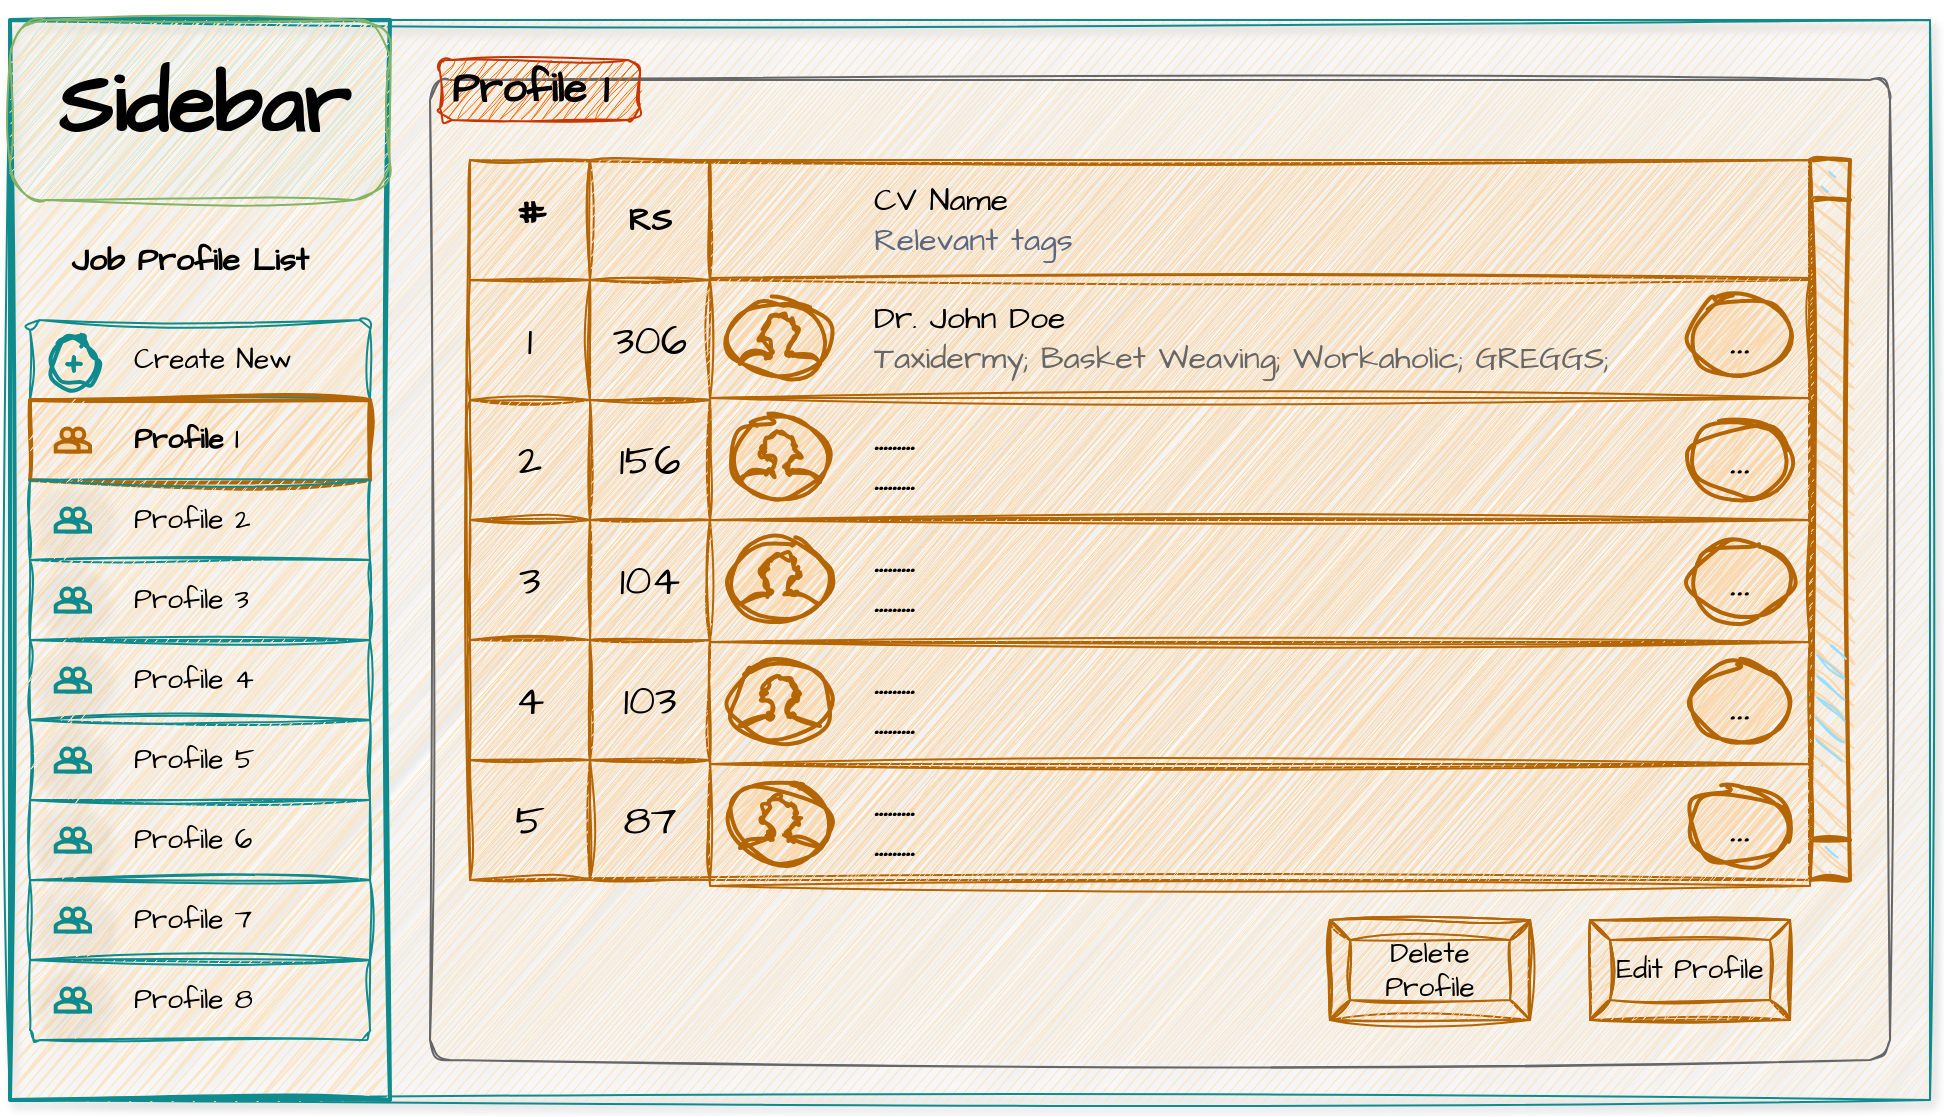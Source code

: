 <mxfile version="26.0.9">
  <diagram name="Page-1" id="YHBKYviWMnUJeCqdUI6N">
    <mxGraphModel dx="1207" dy="844" grid="1" gridSize="10" guides="1" tooltips="1" connect="1" arrows="1" fold="1" page="1" pageScale="1" pageWidth="1600" pageHeight="900" math="0" shadow="0" adaptiveColors="none">
      <root>
        <mxCell id="0" />
        <mxCell id="1" parent="0" />
        <mxCell id="6rUPO-moEBOhUERDmNMA-1" value="" style="rounded=0;whiteSpace=wrap;html=1;movable=0;resizable=0;rotatable=0;deletable=0;editable=0;locked=1;connectable=0;strokeWidth=1;perimeterSpacing=0;shadow=1;glass=0;fillColor=#FAE5C7;strokeColor=#0F8B8D;fontColor=#143642;fillStyle=auto;labelBackgroundColor=none;sketch=1;curveFitting=1;jiggle=2;" parent="1" vertex="1">
          <mxGeometry x="80" y="40" width="960" height="540" as="geometry" />
        </mxCell>
        <mxCell id="Kli5g-zVKuXx6SAsKVRO-47" value="" style="group;labelBackgroundColor=none;fontColor=#143642;sketch=1;curveFitting=1;jiggle=2;" parent="1" vertex="1" connectable="0">
          <mxGeometry x="80" y="40" width="250" height="540" as="geometry" />
        </mxCell>
        <mxCell id="Kli5g-zVKuXx6SAsKVRO-45" value="" style="rounded=0;whiteSpace=wrap;html=1;shadow=0;dashed=0;strokeColor=#0F8B8D;strokeWidth=2;align=center;verticalAlign=top;fontFamily=Helvetica;fontSize=12;fontColor=#143642;fillColor=#FAE5C7;labelBackgroundColor=none;sketch=1;curveFitting=1;jiggle=2;" parent="Kli5g-zVKuXx6SAsKVRO-47" vertex="1">
          <mxGeometry width="190" height="540" as="geometry" />
        </mxCell>
        <mxCell id="Kli5g-zVKuXx6SAsKVRO-46" value="&lt;h1&gt;&lt;font&gt;Sidebar&lt;/font&gt;&lt;/h1&gt;" style="rounded=1;whiteSpace=wrap;html=1;shadow=0;dashed=0;strokeColor=#82b366;strokeWidth=1;align=center;verticalAlign=middle;fontFamily=Architects Daughter;fontSize=21;fillColor=#d5e8d4;labelBackgroundColor=none;sketch=1;curveFitting=1;jiggle=2;hachureGap=4;spacingLeft=4;spacingTop=-2;spacing=2;arcSize=20;fontSource=https%3A%2F%2Ffonts.googleapis.com%2Fcss%3Ffamily%3DArchitects%2BDaughter;fontStyle=1;autosize=1;movable=0;resizable=0;rotatable=0;deletable=0;editable=0;locked=1;connectable=0;" parent="Kli5g-zVKuXx6SAsKVRO-47" vertex="1">
          <mxGeometry width="190" height="90" as="geometry" />
        </mxCell>
        <mxCell id="Kli5g-zVKuXx6SAsKVRO-9" value="" style="swimlane;fontStyle=0;childLayout=stackLayout;horizontal=1;startSize=0;horizontalStack=0;resizeParent=1;resizeParentMax=0;resizeLast=0;collapsible=0;marginBottom=0;whiteSpace=wrap;html=1;strokeColor=none;fillColor=none;shadow=0;dashed=0;strokeWidth=2;align=center;verticalAlign=top;fontFamily=Helvetica;fontSize=12;fontColor=#143642;labelBackgroundColor=none;sketch=1;curveFitting=1;jiggle=2;movable=1;resizable=1;rotatable=1;deletable=1;editable=1;locked=0;connectable=1;" parent="Kli5g-zVKuXx6SAsKVRO-47" vertex="1">
          <mxGeometry x="10" y="150" width="170" height="360" as="geometry" />
        </mxCell>
        <mxCell id="Kli5g-zVKuXx6SAsKVRO-10" value="Create New" style="text;strokeColor=#0F8B8D;fillColor=#FAE5C7;align=left;verticalAlign=middle;spacingLeft=50;spacingRight=10;overflow=hidden;points=[[0,0.5],[1,0.5]];portConstraint=eastwest;rotatable=0;whiteSpace=wrap;html=1;shape=mxgraph.bootstrap.topButton;rSize=5;fontColor=default;fontFamily=Architects Daughter;fontSize=14;labelBackgroundColor=none;sketch=1;curveFitting=1;jiggle=2;fontSource=https%3A%2F%2Ffonts.googleapis.com%2Fcss%3Ffamily%3DArchitects%2BDaughter;fontStyle=0;autosize=1;" parent="Kli5g-zVKuXx6SAsKVRO-9" vertex="1">
          <mxGeometry width="170" height="40" as="geometry" />
        </mxCell>
        <mxCell id="Kli5g-zVKuXx6SAsKVRO-14" value="Profile 1" style="text;strokeColor=#b46504;fillColor=#fad7ac;align=left;verticalAlign=middle;spacingLeft=50;spacingRight=10;overflow=hidden;points=[[0,0.5],[1,0.5]];portConstraint=eastwest;rotatable=0;whiteSpace=wrap;html=1;rSize=5;fontFamily=Architects Daughter;fontSize=14;labelBackgroundColor=none;sketch=1;curveFitting=1;jiggle=2;fontSource=https%3A%2F%2Ffonts.googleapis.com%2Fcss%3Ffamily%3DArchitects%2BDaughter;fontStyle=1;autosize=1;fontColor=default;strokeWidth=2;" parent="Kli5g-zVKuXx6SAsKVRO-9" vertex="1">
          <mxGeometry y="40" width="170" height="40" as="geometry" />
        </mxCell>
        <mxCell id="Kli5g-zVKuXx6SAsKVRO-11" value="Profile 2" style="text;strokeColor=#0F8B8D;fillColor=#FAE5C7;align=left;verticalAlign=middle;spacingLeft=50;spacingRight=10;overflow=hidden;points=[[0,0.5],[1,0.5]];portConstraint=eastwest;rotatable=0;whiteSpace=wrap;html=1;rSize=5;fontColor=default;fontFamily=Architects Daughter;fontSize=14;labelBackgroundColor=none;sketch=1;curveFitting=1;jiggle=2;fontSource=https%3A%2F%2Ffonts.googleapis.com%2Fcss%3Ffamily%3DArchitects%2BDaughter;fontStyle=0;autosize=1;" parent="Kli5g-zVKuXx6SAsKVRO-9" vertex="1">
          <mxGeometry y="80" width="170" height="40" as="geometry" />
        </mxCell>
        <mxCell id="Kli5g-zVKuXx6SAsKVRO-12" value="Profile 3" style="text;strokeColor=#0F8B8D;fillColor=#FAE5C7;align=left;verticalAlign=middle;spacingLeft=50;spacingRight=10;overflow=hidden;points=[[0,0.5],[1,0.5]];portConstraint=eastwest;rotatable=0;whiteSpace=wrap;html=1;rSize=5;fontColor=default;fontFamily=Architects Daughter;fontSize=14;labelBackgroundColor=none;sketch=1;curveFitting=1;jiggle=2;fontSource=https%3A%2F%2Ffonts.googleapis.com%2Fcss%3Ffamily%3DArchitects%2BDaughter;fontStyle=0;autosize=1;" parent="Kli5g-zVKuXx6SAsKVRO-9" vertex="1">
          <mxGeometry y="120" width="170" height="40" as="geometry" />
        </mxCell>
        <mxCell id="Kli5g-zVKuXx6SAsKVRO-16" value="Profile 4" style="text;strokeColor=#0F8B8D;fillColor=#FAE5C7;align=left;verticalAlign=middle;spacingLeft=50;spacingRight=10;overflow=hidden;points=[[0,0.5],[1,0.5]];portConstraint=eastwest;rotatable=0;whiteSpace=wrap;html=1;rSize=5;fontColor=default;fontFamily=Architects Daughter;fontSize=14;labelBackgroundColor=none;sketch=1;curveFitting=1;jiggle=2;fontSource=https%3A%2F%2Ffonts.googleapis.com%2Fcss%3Ffamily%3DArchitects%2BDaughter;fontStyle=0;autosize=1;" parent="Kli5g-zVKuXx6SAsKVRO-9" vertex="1">
          <mxGeometry y="160" width="170" height="40" as="geometry" />
        </mxCell>
        <mxCell id="Kli5g-zVKuXx6SAsKVRO-17" value="Profile 5" style="text;strokeColor=#0F8B8D;fillColor=#FAE5C7;align=left;verticalAlign=middle;spacingLeft=50;spacingRight=10;overflow=hidden;points=[[0,0.5],[1,0.5]];portConstraint=eastwest;rotatable=0;whiteSpace=wrap;html=1;rSize=5;fontColor=default;fontFamily=Architects Daughter;fontSize=14;labelBackgroundColor=none;sketch=1;curveFitting=1;jiggle=2;fontSource=https%3A%2F%2Ffonts.googleapis.com%2Fcss%3Ffamily%3DArchitects%2BDaughter;fontStyle=0;autosize=1;" parent="Kli5g-zVKuXx6SAsKVRO-9" vertex="1">
          <mxGeometry y="200" width="170" height="40" as="geometry" />
        </mxCell>
        <mxCell id="Kli5g-zVKuXx6SAsKVRO-18" value="Profile 6" style="text;strokeColor=#0F8B8D;fillColor=#FAE5C7;align=left;verticalAlign=middle;spacingLeft=50;spacingRight=10;overflow=hidden;points=[[0,0.5],[1,0.5]];portConstraint=eastwest;rotatable=0;whiteSpace=wrap;html=1;rSize=5;fontColor=default;fontFamily=Architects Daughter;fontSize=14;labelBackgroundColor=none;sketch=1;curveFitting=1;jiggle=2;fontSource=https%3A%2F%2Ffonts.googleapis.com%2Fcss%3Ffamily%3DArchitects%2BDaughter;fontStyle=0;autosize=1;" parent="Kli5g-zVKuXx6SAsKVRO-9" vertex="1">
          <mxGeometry y="240" width="170" height="40" as="geometry" />
        </mxCell>
        <mxCell id="Kli5g-zVKuXx6SAsKVRO-15" value="Profile 7" style="text;strokeColor=#0F8B8D;fillColor=#FAE5C7;align=left;verticalAlign=middle;spacingLeft=50;spacingRight=10;overflow=hidden;points=[[0,0.5],[1,0.5]];portConstraint=eastwest;rotatable=0;whiteSpace=wrap;html=1;rSize=5;fontColor=default;fontFamily=Architects Daughter;fontSize=14;labelBackgroundColor=none;sketch=1;curveFitting=1;jiggle=2;fontSource=https%3A%2F%2Ffonts.googleapis.com%2Fcss%3Ffamily%3DArchitects%2BDaughter;fontStyle=0;autosize=1;" parent="Kli5g-zVKuXx6SAsKVRO-9" vertex="1">
          <mxGeometry y="280" width="170" height="40" as="geometry" />
        </mxCell>
        <mxCell id="Kli5g-zVKuXx6SAsKVRO-13" value="Profile 8" style="text;strokeColor=#0F8B8D;fillColor=#FAE5C7;align=left;verticalAlign=middle;spacingLeft=50;spacingRight=10;overflow=hidden;points=[[0,0.5],[1,0.5]];portConstraint=eastwest;rotatable=0;whiteSpace=wrap;html=1;shape=mxgraph.bootstrap.bottomButton;rSize=5;fontColor=default;fontFamily=Architects Daughter;fontSize=14;labelBackgroundColor=none;sketch=1;curveFitting=1;jiggle=2;fontSource=https%3A%2F%2Ffonts.googleapis.com%2Fcss%3Ffamily%3DArchitects%2BDaughter;fontStyle=0;autosize=1;" parent="Kli5g-zVKuXx6SAsKVRO-9" vertex="1">
          <mxGeometry y="320" width="170" height="40" as="geometry" />
        </mxCell>
        <mxCell id="Kli5g-zVKuXx6SAsKVRO-76" value="" style="shape=ellipse;dashed=0;strokeColor=none;shadow=0;fontSize=13;align=center;verticalAlign=top;labelPosition=center;verticalLabelPosition=bottom;html=1;aspect=fixed;sketch=1;hachureGap=4;jiggle=2;curveFitting=1;fontFamily=Architects Daughter;fontSource=https%3A%2F%2Ffonts.googleapis.com%2Fcss%3Ffamily%3DArchitects%2BDaughter;labelBackgroundColor=none;fillColor=#FAE5C7;fontColor=#143642;fillStyle=hachure;" parent="Kli5g-zVKuXx6SAsKVRO-47" vertex="1">
          <mxGeometry x="10" y="190" width="40" height="40" as="geometry" />
        </mxCell>
        <mxCell id="Kli5g-zVKuXx6SAsKVRO-77" value="" style="dashed=0;html=1;shape=mxgraph.gmdl.users;strokeColor=#b46504;fillColor=#fad7ac;strokeWidth=2;shadow=0;sketch=0;html=1;labelPosition=center;verticalLabelPosition=bottom;align=center;verticalAlign=top;hachureGap=4;jiggle=2;curveFitting=1;fontFamily=Architects Daughter;fontSource=https%3A%2F%2Ffonts.googleapis.com%2Fcss%3Ffamily%3DArchitects%2BDaughter;labelBackgroundColor=none;" parent="Kli5g-zVKuXx6SAsKVRO-76" vertex="1">
          <mxGeometry x="12.857" y="14.286" width="17.143" height="11.429" as="geometry" />
        </mxCell>
        <mxCell id="Kli5g-zVKuXx6SAsKVRO-80" value="" style="shape=ellipse;dashed=0;strokeColor=none;shadow=1;fontSize=13;align=center;verticalAlign=top;labelPosition=center;verticalLabelPosition=bottom;html=1;aspect=fixed;sketch=1;hachureGap=4;jiggle=2;curveFitting=1;fontFamily=Architects Daughter;fontSource=https%3A%2F%2Ffonts.googleapis.com%2Fcss%3Ffamily%3DArchitects%2BDaughter;labelBackgroundColor=none;fillColor=#FAE5C7;fontColor=#143642;" parent="Kli5g-zVKuXx6SAsKVRO-47" vertex="1">
          <mxGeometry x="10" y="230" width="40" height="40" as="geometry" />
        </mxCell>
        <mxCell id="Kli5g-zVKuXx6SAsKVRO-81" value="" style="dashed=0;html=1;shape=mxgraph.gmdl.users;strokeColor=#0F8B8D;fillColor=#FAE5C7;strokeWidth=2;shadow=0;sketch=0;html=1;labelPosition=center;verticalLabelPosition=bottom;align=center;verticalAlign=top;hachureGap=4;jiggle=2;curveFitting=1;fontFamily=Architects Daughter;fontSource=https%3A%2F%2Ffonts.googleapis.com%2Fcss%3Ffamily%3DArchitects%2BDaughter;labelBackgroundColor=none;fontColor=#143642;" parent="Kli5g-zVKuXx6SAsKVRO-80" vertex="1">
          <mxGeometry x="12.857" y="14.286" width="17.143" height="11.429" as="geometry" />
        </mxCell>
        <mxCell id="Kli5g-zVKuXx6SAsKVRO-82" value="" style="shape=ellipse;dashed=0;strokeColor=none;shadow=1;fontSize=13;align=center;verticalAlign=top;labelPosition=center;verticalLabelPosition=bottom;html=1;aspect=fixed;sketch=1;hachureGap=4;jiggle=2;curveFitting=1;fontFamily=Architects Daughter;fontSource=https%3A%2F%2Ffonts.googleapis.com%2Fcss%3Ffamily%3DArchitects%2BDaughter;labelBackgroundColor=none;fillColor=#FAE5C7;fontColor=#143642;" parent="Kli5g-zVKuXx6SAsKVRO-47" vertex="1">
          <mxGeometry x="10" y="270" width="40" height="40" as="geometry" />
        </mxCell>
        <mxCell id="Kli5g-zVKuXx6SAsKVRO-83" value="" style="dashed=0;html=1;shape=mxgraph.gmdl.users;strokeColor=#0F8B8D;fillColor=#FAE5C7;strokeWidth=2;shadow=0;sketch=0;html=1;labelPosition=center;verticalLabelPosition=bottom;align=center;verticalAlign=top;hachureGap=4;jiggle=2;curveFitting=1;fontFamily=Architects Daughter;fontSource=https%3A%2F%2Ffonts.googleapis.com%2Fcss%3Ffamily%3DArchitects%2BDaughter;labelBackgroundColor=none;fontColor=#143642;" parent="Kli5g-zVKuXx6SAsKVRO-82" vertex="1">
          <mxGeometry x="12.857" y="14.286" width="17.143" height="11.429" as="geometry" />
        </mxCell>
        <mxCell id="Kli5g-zVKuXx6SAsKVRO-84" value="" style="shape=ellipse;dashed=0;strokeColor=none;shadow=1;fontSize=13;align=center;verticalAlign=top;labelPosition=center;verticalLabelPosition=bottom;html=1;aspect=fixed;sketch=1;hachureGap=4;jiggle=2;curveFitting=1;fontFamily=Architects Daughter;fontSource=https%3A%2F%2Ffonts.googleapis.com%2Fcss%3Ffamily%3DArchitects%2BDaughter;labelBackgroundColor=none;fillColor=#FAE5C7;fontColor=#143642;" parent="Kli5g-zVKuXx6SAsKVRO-47" vertex="1">
          <mxGeometry x="10" y="310" width="40" height="40" as="geometry" />
        </mxCell>
        <mxCell id="Kli5g-zVKuXx6SAsKVRO-85" value="" style="dashed=0;html=1;shape=mxgraph.gmdl.users;strokeColor=#0F8B8D;fillColor=#FAE5C7;strokeWidth=2;shadow=0;sketch=0;html=1;labelPosition=center;verticalLabelPosition=bottom;align=center;verticalAlign=top;hachureGap=4;jiggle=2;curveFitting=1;fontFamily=Architects Daughter;fontSource=https%3A%2F%2Ffonts.googleapis.com%2Fcss%3Ffamily%3DArchitects%2BDaughter;labelBackgroundColor=none;fontColor=#143642;" parent="Kli5g-zVKuXx6SAsKVRO-84" vertex="1">
          <mxGeometry x="12.857" y="14.286" width="17.143" height="11.429" as="geometry" />
        </mxCell>
        <mxCell id="Kli5g-zVKuXx6SAsKVRO-86" value="" style="shape=ellipse;dashed=0;strokeColor=none;shadow=1;fontSize=13;align=center;verticalAlign=top;labelPosition=center;verticalLabelPosition=bottom;html=1;aspect=fixed;sketch=1;hachureGap=4;jiggle=2;curveFitting=1;fontFamily=Architects Daughter;fontSource=https%3A%2F%2Ffonts.googleapis.com%2Fcss%3Ffamily%3DArchitects%2BDaughter;labelBackgroundColor=none;fillColor=#FAE5C7;fontColor=#143642;" parent="Kli5g-zVKuXx6SAsKVRO-47" vertex="1">
          <mxGeometry x="10" y="350" width="40" height="40" as="geometry" />
        </mxCell>
        <mxCell id="Kli5g-zVKuXx6SAsKVRO-87" value="" style="dashed=0;html=1;shape=mxgraph.gmdl.users;strokeColor=#0F8B8D;fillColor=#FAE5C7;strokeWidth=2;shadow=0;sketch=0;html=1;labelPosition=center;verticalLabelPosition=bottom;align=center;verticalAlign=top;hachureGap=4;jiggle=2;curveFitting=1;fontFamily=Architects Daughter;fontSource=https%3A%2F%2Ffonts.googleapis.com%2Fcss%3Ffamily%3DArchitects%2BDaughter;labelBackgroundColor=none;fontColor=#143642;" parent="Kli5g-zVKuXx6SAsKVRO-86" vertex="1">
          <mxGeometry x="12.857" y="14.286" width="17.143" height="11.429" as="geometry" />
        </mxCell>
        <mxCell id="Kli5g-zVKuXx6SAsKVRO-88" value="" style="shape=ellipse;dashed=0;strokeColor=none;shadow=1;fontSize=13;align=center;verticalAlign=top;labelPosition=center;verticalLabelPosition=bottom;html=1;aspect=fixed;sketch=1;hachureGap=4;jiggle=2;curveFitting=1;fontFamily=Architects Daughter;fontSource=https%3A%2F%2Ffonts.googleapis.com%2Fcss%3Ffamily%3DArchitects%2BDaughter;labelBackgroundColor=none;fillColor=#FAE5C7;fontColor=#143642;" parent="Kli5g-zVKuXx6SAsKVRO-47" vertex="1">
          <mxGeometry x="10" y="390" width="40" height="40" as="geometry" />
        </mxCell>
        <mxCell id="Kli5g-zVKuXx6SAsKVRO-89" value="" style="dashed=0;html=1;shape=mxgraph.gmdl.users;strokeColor=#0F8B8D;fillColor=#FAE5C7;strokeWidth=2;shadow=0;sketch=0;html=1;labelPosition=center;verticalLabelPosition=bottom;align=center;verticalAlign=top;hachureGap=4;jiggle=2;curveFitting=1;fontFamily=Architects Daughter;fontSource=https%3A%2F%2Ffonts.googleapis.com%2Fcss%3Ffamily%3DArchitects%2BDaughter;labelBackgroundColor=none;fontColor=#143642;" parent="Kli5g-zVKuXx6SAsKVRO-88" vertex="1">
          <mxGeometry x="12.857" y="14.286" width="17.143" height="11.429" as="geometry" />
        </mxCell>
        <mxCell id="Kli5g-zVKuXx6SAsKVRO-90" value="" style="shape=ellipse;dashed=0;strokeColor=none;shadow=1;fontSize=13;align=center;verticalAlign=top;labelPosition=center;verticalLabelPosition=bottom;html=1;aspect=fixed;sketch=1;hachureGap=4;jiggle=2;curveFitting=1;fontFamily=Architects Daughter;fontSource=https%3A%2F%2Ffonts.googleapis.com%2Fcss%3Ffamily%3DArchitects%2BDaughter;labelBackgroundColor=none;fillColor=#FAE5C7;fontColor=#143642;" parent="Kli5g-zVKuXx6SAsKVRO-47" vertex="1">
          <mxGeometry x="10" y="430" width="40" height="40" as="geometry" />
        </mxCell>
        <mxCell id="Kli5g-zVKuXx6SAsKVRO-91" value="" style="dashed=0;html=1;shape=mxgraph.gmdl.users;strokeColor=#0F8B8D;fillColor=#FAE5C7;strokeWidth=2;shadow=0;sketch=0;html=1;labelPosition=center;verticalLabelPosition=bottom;align=center;verticalAlign=top;hachureGap=4;jiggle=2;curveFitting=1;fontFamily=Architects Daughter;fontSource=https%3A%2F%2Ffonts.googleapis.com%2Fcss%3Ffamily%3DArchitects%2BDaughter;labelBackgroundColor=none;fontColor=#143642;" parent="Kli5g-zVKuXx6SAsKVRO-90" vertex="1">
          <mxGeometry x="12.857" y="14.286" width="17.143" height="11.429" as="geometry" />
        </mxCell>
        <mxCell id="Kli5g-zVKuXx6SAsKVRO-92" value="" style="shape=ellipse;dashed=0;strokeColor=none;shadow=1;fontSize=13;align=center;verticalAlign=top;labelPosition=center;verticalLabelPosition=bottom;html=1;aspect=fixed;sketch=1;hachureGap=4;jiggle=2;curveFitting=1;fontFamily=Architects Daughter;fontSource=https%3A%2F%2Ffonts.googleapis.com%2Fcss%3Ffamily%3DArchitects%2BDaughter;labelBackgroundColor=none;fillColor=#FAE5C7;fontColor=#143642;" parent="Kli5g-zVKuXx6SAsKVRO-47" vertex="1">
          <mxGeometry x="10" y="470" width="40" height="40" as="geometry" />
        </mxCell>
        <mxCell id="Kli5g-zVKuXx6SAsKVRO-93" value="" style="dashed=0;html=1;shape=mxgraph.gmdl.users;strokeColor=#0F8B8D;fillColor=#FAE5C7;strokeWidth=2;shadow=0;sketch=0;html=1;labelPosition=center;verticalLabelPosition=bottom;align=center;verticalAlign=top;hachureGap=4;jiggle=2;curveFitting=1;fontFamily=Architects Daughter;fontSource=https%3A%2F%2Ffonts.googleapis.com%2Fcss%3Ffamily%3DArchitects%2BDaughter;labelBackgroundColor=none;fontColor=#143642;" parent="Kli5g-zVKuXx6SAsKVRO-92" vertex="1">
          <mxGeometry x="12.857" y="14.286" width="17.143" height="11.429" as="geometry" />
        </mxCell>
        <mxCell id="Kli5g-zVKuXx6SAsKVRO-97" value="Job Profile List" style="html=1;shadow=0;dashed=0;shape=mxgraph.bootstrap.rrect;rSize=5;strokeColor=none;strokeWidth=1;fillColor=#F8F9FA;fontColor=#000000;whiteSpace=wrap;align=center;verticalAlign=middle;spacingLeft=0;fontStyle=1;fontSize=16;spacing=5;sketch=1;jiggle=2;curveFitting=1;spacingRight=10;fontFamily=Architects Daughter;fontSource=https%3A%2F%2Ffonts.googleapis.com%2Fcss%3Ffamily%3DArchitects%2BDaughter;labelBackgroundColor=none;autosize=1;movable=0;resizable=0;rotatable=0;deletable=0;editable=0;locked=1;connectable=0;" parent="Kli5g-zVKuXx6SAsKVRO-47" vertex="1">
          <mxGeometry x="20" y="100" width="150" height="40" as="geometry" />
        </mxCell>
        <mxCell id="Kli5g-zVKuXx6SAsKVRO-53" value="" style="shape=ellipse;shadow=0;aspect=fixed;html=1;labelPosition=center;verticalLabelPosition=bottom;align=left;verticalAlign=middle;dashed=0;strokeWidth=2;fontFamily=Architects Daughter;fontSize=14;fontStyle=0;fillColor=#FAE5C7;fillStyle=auto;labelBackgroundColor=none;strokeColor=#0F8B8D;sketch=1;curveFitting=1;jiggle=2;fontColor=default;resizable=1;spacingLeft=50;spacingRight=10;fontSource=https%3A%2F%2Ffonts.googleapis.com%2Fcss%3Ffamily%3DArchitects%2BDaughter;autosize=1;gradientColor=none;" parent="1" vertex="1">
          <mxGeometry x="100" y="200" width="24" height="24" as="geometry" />
        </mxCell>
        <mxCell id="Kli5g-zVKuXx6SAsKVRO-54" value="" style="dashed=0;html=1;shape=mxgraph.gmdl.plus;strokeColor=#0F8B8D;strokeWidth=2;shadow=0;align=left;verticalAlign=middle;fontFamily=Architects Daughter;fontSize=14;fontStyle=0;fillColor=#FAE5C7;labelBackgroundColor=none;sketch=1;curveFitting=1;jiggle=2;fontColor=default;resizable=1;spacingLeft=50;spacingRight=10;fontSource=https%3A%2F%2Ffonts.googleapis.com%2Fcss%3Ffamily%3DArchitects%2BDaughter;autosize=1;gradientColor=none;" parent="Kli5g-zVKuXx6SAsKVRO-53" vertex="1">
          <mxGeometry x="8.571" y="8.571" width="6.857" height="6.857" as="geometry" />
        </mxCell>
        <mxCell id="Kli5g-zVKuXx6SAsKVRO-95" value="" style="shape=mxgraph.mockup.containers.marginRect;rectMarginTop=10;strokeColor=#666666;strokeWidth=1;dashed=0;rounded=1;arcSize=5;recursiveResize=0;html=1;whiteSpace=wrap;sketch=1;hachureGap=4;jiggle=2;curveFitting=1;fontFamily=Architects Daughter;fontSource=https%3A%2F%2Ffonts.googleapis.com%2Fcss%3Ffamily%3DArchitects%2BDaughter;fontColor=#143642;fillColor=#FAE5C7;align=left;movable=1;resizable=1;rotatable=1;deletable=1;editable=1;locked=0;connectable=1;" parent="1" vertex="1">
          <mxGeometry x="290" y="60" width="730" height="500" as="geometry" />
        </mxCell>
        <mxCell id="Kli5g-zVKuXx6SAsKVRO-96" value="Profile 1" style="shape=rect;strokeWidth=1;dashed=0;rounded=1;arcSize=20;fontSize=21;spacing=2;spacingTop=-2;align=left;autosize=1;spacingLeft=4;resizeWidth=0;resizeHeight=0;perimeter=none;html=1;whiteSpace=wrap;sketch=1;hachureGap=4;jiggle=2;curveFitting=1;fontFamily=Architects Daughter;fontSource=https%3A%2F%2Ffonts.googleapis.com%2Fcss%3Ffamily%3DArchitects%2BDaughter;fillColor=#fa6800;fontColor=#000000;strokeColor=#C73500;fontStyle=1;" parent="Kli5g-zVKuXx6SAsKVRO-95" vertex="1">
          <mxGeometry x="5" width="100" height="30" as="geometry" />
        </mxCell>
        <mxCell id="Kli5g-zVKuXx6SAsKVRO-137" value="&lt;font style=&quot;font-size: 14px;&quot;&gt;Edit Profile&lt;/font&gt;" style="labelPosition=center;verticalLabelPosition=middle;align=center;html=1;shape=mxgraph.basic.button;dx=10;whiteSpace=wrap;sketch=1;jiggle=2;curveFitting=1;strokeColor=#b46504;verticalAlign=middle;spacingLeft=10;spacingRight=10;fontFamily=Architects Daughter;fontSource=https%3A%2F%2Ffonts.googleapis.com%2Fcss%3Ffamily%3DArchitects%2BDaughter;fontSize=11;fontColor=default;fontStyle=0;labelBackgroundColor=none;autosize=1;fillColor=#fad7ac;gradientColor=none;movable=0;resizable=0;rotatable=0;deletable=0;editable=0;locked=1;connectable=0;" parent="Kli5g-zVKuXx6SAsKVRO-95" vertex="1">
          <mxGeometry x="580" y="430" width="100" height="50" as="geometry" />
        </mxCell>
        <mxCell id="3OpvZVdcIAY79V-IfnOn-1" value="&lt;font style=&quot;font-size: 14px;&quot;&gt;Delete Profile&lt;/font&gt;" style="labelPosition=center;verticalLabelPosition=middle;align=center;html=1;shape=mxgraph.basic.button;dx=10;whiteSpace=wrap;sketch=1;jiggle=2;curveFitting=1;strokeColor=#b46504;verticalAlign=middle;spacingLeft=10;spacingRight=10;fontFamily=Architects Daughter;fontSource=https%3A%2F%2Ffonts.googleapis.com%2Fcss%3Ffamily%3DArchitects%2BDaughter;fontSize=11;fontColor=default;fontStyle=0;labelBackgroundColor=none;autosize=1;fillColor=#fad7ac;gradientColor=none;hachureGap=4;" vertex="1" parent="Kli5g-zVKuXx6SAsKVRO-95">
          <mxGeometry x="450" y="430" width="100" height="50" as="geometry" />
        </mxCell>
        <mxCell id="d5cgYtf_v9CHug801hoq-138" value="" style="verticalLabelPosition=bottom;shadow=0;dashed=0;align=center;html=1;verticalAlign=top;strokeWidth=2;shape=mxgraph.mockup.navigation.scrollBar;barPos=14.306;fillColor2=#99ddff;strokeColor2=none;direction=north;sketch=1;jiggle=2;curveFitting=1;spacingLeft=10;spacingRight=10;fontFamily=Architects Daughter;fontSource=https%3A%2F%2Ffonts.googleapis.com%2Fcss%3Ffamily%3DArchitects%2BDaughter;fontSize=11;fontStyle=0;labelBackgroundColor=none;autosize=1;fillColor=#fad7ac;strokeColor=#b46504;" parent="1" vertex="1">
          <mxGeometry x="980" y="110" width="50" height="360" as="geometry" />
        </mxCell>
        <mxCell id="d5cgYtf_v9CHug801hoq-149" value="" style="rounded=0;whiteSpace=wrap;html=1;sketch=1;jiggle=2;curveFitting=1;strokeColor=#b46504;align=center;verticalAlign=middle;spacingLeft=10;spacingRight=10;fontFamily=Architects Daughter;fontSource=https%3A%2F%2Ffonts.googleapis.com%2Fcss%3Ffamily%3DArchitects%2BDaughter;fontSize=11;fontColor=default;fontStyle=0;labelBackgroundColor=none;autosize=1;fillColor=#fad7ac;gradientColor=none;movable=1;resizable=1;rotatable=1;deletable=1;editable=1;locked=0;connectable=1;" parent="1" vertex="1">
          <mxGeometry x="310" y="110" width="670" height="360" as="geometry" />
        </mxCell>
        <mxCell id="d5cgYtf_v9CHug801hoq-179" value="&lt;font style=&quot;font-size: 22px;&quot;&gt;&lt;b style=&quot;&quot;&gt;#&lt;/b&gt;&lt;/font&gt;" style="html=1;fillColor=#fad7ac;strokeColor=#b46504;fontSize=11;align=center;fontColor=default;whiteSpace=wrap;sketch=1;hachureGap=4;pointerEvents=0;fontFamily=Architects Daughter;fontSource=https%3A%2F%2Ffonts.googleapis.com%2Fcss%3Ffamily%3DArchitects%2BDaughter;jiggle=2;curveFitting=1;verticalAlign=middle;spacingLeft=10;spacingRight=10;fontStyle=0;labelBackgroundColor=none;autosize=1;gradientColor=none;" parent="1" vertex="1">
          <mxGeometry x="310" y="110" width="60" height="60" as="geometry" />
        </mxCell>
        <mxCell id="d5cgYtf_v9CHug801hoq-180" value="&lt;b&gt;&lt;font style=&quot;font-size: 16px;&quot;&gt;RS&lt;/font&gt;&lt;/b&gt;" style="html=1;fillColor=#fad7ac;strokeColor=#b46504;fontSize=11;align=center;fontColor=default;whiteSpace=wrap;sketch=1;hachureGap=4;pointerEvents=0;fontFamily=Architects Daughter;fontSource=https%3A%2F%2Ffonts.googleapis.com%2Fcss%3Ffamily%3DArchitects%2BDaughter;jiggle=2;curveFitting=1;verticalAlign=middle;spacingLeft=10;spacingRight=10;fontStyle=0;labelBackgroundColor=none;autosize=1;gradientColor=none;" parent="1" vertex="1">
          <mxGeometry x="370" y="110" width="60" height="60" as="geometry" />
        </mxCell>
        <mxCell id="d5cgYtf_v9CHug801hoq-216" value="&lt;font style=&quot;font-size: 16px;&quot;&gt;CV Name&lt;br&gt;&lt;span style=&quot;font-weight: normal;&quot;&gt;&lt;font color=&quot;#596780&quot;&gt;Relevant tags&lt;/font&gt;&lt;/span&gt;&lt;/font&gt;" style="html=1;fillColor=#fad7ac;strokeColor=#b46504;fontSize=11;align=left;fontColor=default;whiteSpace=wrap;fontStyle=0;sketch=1;hachureGap=4;pointerEvents=0;fontFamily=Architects Daughter;fontSource=https%3A%2F%2Ffonts.googleapis.com%2Fcss%3Ffamily%3DArchitects%2BDaughter;jiggle=2;curveFitting=1;verticalAlign=middle;spacingLeft=80;spacingRight=10;labelBackgroundColor=none;autosize=1;gradientColor=none;strokeWidth=1;" parent="1" vertex="1">
          <mxGeometry x="430" y="110" width="550" height="60" as="geometry" />
        </mxCell>
        <mxCell id="d5cgYtf_v9CHug801hoq-222" value="" style="group" parent="1" vertex="1" connectable="0">
          <mxGeometry x="430" y="169" width="550" height="60" as="geometry" />
        </mxCell>
        <mxCell id="d5cgYtf_v9CHug801hoq-218" value="&lt;font style=&quot;font-size: 16px;&quot;&gt;Dr. John Doe&lt;/font&gt;&lt;div&gt;&lt;font style=&quot;font-size: 16px; color: rgb(102, 102, 102);&quot;&gt;Taxidermy; Basket Weaving; Workaholic; GREGGS;&lt;/font&gt;&lt;/div&gt;" style="html=1;fillColor=#fad7ac;strokeColor=#b46504;fontSize=11;align=left;fontColor=default;whiteSpace=wrap;fontStyle=0;sketch=1;hachureGap=4;pointerEvents=0;fontFamily=Architects Daughter;fontSource=https%3A%2F%2Ffonts.googleapis.com%2Fcss%3Ffamily%3DArchitects%2BDaughter;jiggle=2;curveFitting=1;verticalAlign=middle;spacingLeft=80;spacingRight=10;labelBackgroundColor=none;autosize=1;gradientColor=none;strokeWidth=1;" parent="d5cgYtf_v9CHug801hoq-222" vertex="1">
          <mxGeometry width="550" height="60" as="geometry" />
        </mxCell>
        <mxCell id="d5cgYtf_v9CHug801hoq-220" value="" style="shape=mxgraph.ios7.icons.user;fillColor=#fad7ac;strokeColor=#b46504;sketch=1;hachureGap=4;pointerEvents=0;fontFamily=Architects Daughter;fontSource=https%3A%2F%2Ffonts.googleapis.com%2Fcss%3Ffamily%3DArchitects%2BDaughter;fontSize=11;jiggle=2;curveFitting=1;align=center;verticalAlign=middle;spacingLeft=10;spacingRight=10;fontColor=default;fontStyle=0;labelBackgroundColor=none;autosize=1;gradientColor=none;strokeWidth=2;" parent="d5cgYtf_v9CHug801hoq-222" vertex="1">
          <mxGeometry x="10" y="11" width="50" height="40" as="geometry" />
        </mxCell>
        <mxCell id="d5cgYtf_v9CHug801hoq-251" value="&lt;font style=&quot;font-size: 25px;&quot;&gt;...&lt;/font&gt;" style="shape=ellipse;fillColor=#fad7ac;strokeColor=#b46504;fontColor=default;align=center;verticalAlign=middle;whiteSpace=wrap;fontSize=11;fontStyle=0;html=1;sketch=1;hachureGap=4;pointerEvents=0;fontFamily=Architects Daughter;fontSource=https%3A%2F%2Ffonts.googleapis.com%2Fcss%3Ffamily%3DArchitects%2BDaughter;jiggle=2;curveFitting=1;spacingLeft=10;spacingRight=10;labelBackgroundColor=none;autosize=1;gradientColor=none;strokeWidth=2;" parent="d5cgYtf_v9CHug801hoq-222" vertex="1">
          <mxGeometry x="490" y="10" width="50" height="40" as="geometry" />
        </mxCell>
        <mxCell id="d5cgYtf_v9CHug801hoq-223" value="" style="group" parent="1" vertex="1" connectable="0">
          <mxGeometry x="430" y="229" width="550" height="61" as="geometry" />
        </mxCell>
        <mxCell id="d5cgYtf_v9CHug801hoq-219" value="&lt;div&gt;&lt;font style=&quot;font-size: 16px;&quot;&gt;&lt;b&gt;.........&lt;/b&gt;&lt;/font&gt;&lt;/div&gt;&lt;div&gt;&lt;font style=&quot;font-size: 16px;&quot;&gt;&lt;b&gt;.........&lt;/b&gt;&lt;/font&gt;&lt;/div&gt;" style="html=1;fillColor=#fad7ac;strokeColor=#b46504;fontSize=11;align=left;fontColor=default;whiteSpace=wrap;fontStyle=0;sketch=1;hachureGap=4;pointerEvents=0;fontFamily=Architects Daughter;fontSource=https%3A%2F%2Ffonts.googleapis.com%2Fcss%3Ffamily%3DArchitects%2BDaughter;jiggle=2;curveFitting=1;verticalAlign=middle;spacingLeft=80;spacingRight=10;labelBackgroundColor=none;autosize=1;gradientColor=none;strokeWidth=1;" parent="d5cgYtf_v9CHug801hoq-223" vertex="1">
          <mxGeometry width="550" height="61" as="geometry" />
        </mxCell>
        <mxCell id="d5cgYtf_v9CHug801hoq-221" value="" style="shape=mxgraph.ios7.icons.user;fillColor=#fad7ac;strokeColor=#b46504;sketch=1;hachureGap=4;pointerEvents=0;fontFamily=Architects Daughter;fontSource=https%3A%2F%2Ffonts.googleapis.com%2Fcss%3Ffamily%3DArchitects%2BDaughter;fontSize=11;jiggle=2;curveFitting=1;align=center;verticalAlign=middle;spacingLeft=10;spacingRight=10;fontColor=default;fontStyle=0;labelBackgroundColor=none;autosize=1;gradientColor=none;strokeWidth=2;" parent="d5cgYtf_v9CHug801hoq-223" vertex="1">
          <mxGeometry x="10" y="10" width="50" height="40" as="geometry" />
        </mxCell>
        <mxCell id="d5cgYtf_v9CHug801hoq-254" value="&lt;font style=&quot;font-size: 25px;&quot;&gt;...&lt;/font&gt;" style="shape=ellipse;fillColor=#fad7ac;strokeColor=#b46504;fontColor=default;align=center;verticalAlign=middle;whiteSpace=wrap;fontSize=11;fontStyle=0;html=1;sketch=1;hachureGap=4;pointerEvents=0;fontFamily=Architects Daughter;fontSource=https%3A%2F%2Ffonts.googleapis.com%2Fcss%3Ffamily%3DArchitects%2BDaughter;jiggle=2;curveFitting=1;spacingLeft=10;spacingRight=10;labelBackgroundColor=none;autosize=1;gradientColor=none;strokeWidth=2;" parent="d5cgYtf_v9CHug801hoq-223" vertex="1">
          <mxGeometry x="490" y="10" width="50" height="40" as="geometry" />
        </mxCell>
        <mxCell id="d5cgYtf_v9CHug801hoq-224" value="" style="group" parent="1" vertex="1" connectable="0">
          <mxGeometry x="430" y="290" width="550" height="61" as="geometry" />
        </mxCell>
        <mxCell id="d5cgYtf_v9CHug801hoq-225" value="&lt;div&gt;&lt;font style=&quot;font-size: 16px;&quot;&gt;&lt;b&gt;.........&lt;/b&gt;&lt;/font&gt;&lt;/div&gt;&lt;div&gt;&lt;font style=&quot;font-size: 16px;&quot;&gt;&lt;b&gt;.........&lt;/b&gt;&lt;/font&gt;&lt;/div&gt;" style="html=1;fillColor=#fad7ac;strokeColor=#b46504;fontSize=11;align=left;fontColor=default;whiteSpace=wrap;fontStyle=0;sketch=1;hachureGap=4;pointerEvents=0;fontFamily=Architects Daughter;fontSource=https%3A%2F%2Ffonts.googleapis.com%2Fcss%3Ffamily%3DArchitects%2BDaughter;jiggle=2;curveFitting=1;verticalAlign=middle;spacingLeft=80;spacingRight=10;labelBackgroundColor=none;autosize=1;gradientColor=none;strokeWidth=1;" parent="d5cgYtf_v9CHug801hoq-224" vertex="1">
          <mxGeometry width="550" height="61" as="geometry" />
        </mxCell>
        <mxCell id="d5cgYtf_v9CHug801hoq-226" value="" style="shape=mxgraph.ios7.icons.user;fillColor=#fad7ac;strokeColor=#b46504;sketch=1;hachureGap=4;pointerEvents=0;fontFamily=Architects Daughter;fontSource=https%3A%2F%2Ffonts.googleapis.com%2Fcss%3Ffamily%3DArchitects%2BDaughter;fontSize=11;jiggle=2;curveFitting=1;align=center;verticalAlign=middle;spacingLeft=10;spacingRight=10;fontColor=default;fontStyle=0;labelBackgroundColor=none;autosize=1;gradientColor=none;strokeWidth=2;" parent="d5cgYtf_v9CHug801hoq-224" vertex="1">
          <mxGeometry x="10" y="10" width="50" height="40" as="geometry" />
        </mxCell>
        <mxCell id="d5cgYtf_v9CHug801hoq-255" value="&lt;font style=&quot;font-size: 25px;&quot;&gt;...&lt;/font&gt;" style="shape=ellipse;fillColor=#fad7ac;strokeColor=#b46504;fontColor=default;align=center;verticalAlign=middle;whiteSpace=wrap;fontSize=11;fontStyle=0;html=1;sketch=1;hachureGap=4;pointerEvents=0;fontFamily=Architects Daughter;fontSource=https%3A%2F%2Ffonts.googleapis.com%2Fcss%3Ffamily%3DArchitects%2BDaughter;jiggle=2;curveFitting=1;spacingLeft=10;spacingRight=10;labelBackgroundColor=none;autosize=1;gradientColor=none;strokeWidth=2;" parent="d5cgYtf_v9CHug801hoq-224" vertex="1">
          <mxGeometry x="490" y="10" width="50" height="40" as="geometry" />
        </mxCell>
        <mxCell id="d5cgYtf_v9CHug801hoq-227" value="" style="group" parent="1" vertex="1" connectable="0">
          <mxGeometry x="430" y="351" width="550" height="61" as="geometry" />
        </mxCell>
        <mxCell id="d5cgYtf_v9CHug801hoq-228" value="&lt;div&gt;&lt;font style=&quot;font-size: 16px;&quot;&gt;&lt;b&gt;.........&lt;/b&gt;&lt;/font&gt;&lt;/div&gt;&lt;div&gt;&lt;font style=&quot;font-size: 16px;&quot;&gt;&lt;b&gt;.........&lt;/b&gt;&lt;/font&gt;&lt;/div&gt;" style="html=1;fillColor=#fad7ac;strokeColor=#b46504;fontSize=11;align=left;fontColor=default;whiteSpace=wrap;fontStyle=0;sketch=1;hachureGap=4;pointerEvents=0;fontFamily=Architects Daughter;fontSource=https%3A%2F%2Ffonts.googleapis.com%2Fcss%3Ffamily%3DArchitects%2BDaughter;jiggle=2;curveFitting=1;verticalAlign=middle;spacingLeft=80;spacingRight=10;labelBackgroundColor=none;autosize=1;gradientColor=none;strokeWidth=1;" parent="d5cgYtf_v9CHug801hoq-227" vertex="1">
          <mxGeometry width="550" height="61" as="geometry" />
        </mxCell>
        <mxCell id="d5cgYtf_v9CHug801hoq-229" value="" style="shape=mxgraph.ios7.icons.user;fillColor=#fad7ac;strokeColor=#b46504;sketch=1;hachureGap=4;pointerEvents=0;fontFamily=Architects Daughter;fontSource=https%3A%2F%2Ffonts.googleapis.com%2Fcss%3Ffamily%3DArchitects%2BDaughter;fontSize=11;jiggle=2;curveFitting=1;align=center;verticalAlign=middle;spacingLeft=10;spacingRight=10;fontColor=default;fontStyle=0;labelBackgroundColor=none;autosize=1;gradientColor=none;strokeWidth=2;" parent="d5cgYtf_v9CHug801hoq-227" vertex="1">
          <mxGeometry x="10" y="10" width="50" height="40" as="geometry" />
        </mxCell>
        <mxCell id="d5cgYtf_v9CHug801hoq-256" value="&lt;font style=&quot;font-size: 25px;&quot;&gt;...&lt;/font&gt;" style="shape=ellipse;fillColor=#fad7ac;strokeColor=#b46504;fontColor=default;align=center;verticalAlign=middle;whiteSpace=wrap;fontSize=11;fontStyle=0;html=1;sketch=1;hachureGap=4;pointerEvents=0;fontFamily=Architects Daughter;fontSource=https%3A%2F%2Ffonts.googleapis.com%2Fcss%3Ffamily%3DArchitects%2BDaughter;jiggle=2;curveFitting=1;spacingLeft=10;spacingRight=10;labelBackgroundColor=none;autosize=1;gradientColor=none;strokeWidth=2;" parent="d5cgYtf_v9CHug801hoq-227" vertex="1">
          <mxGeometry x="490" y="10.5" width="50" height="40" as="geometry" />
        </mxCell>
        <mxCell id="d5cgYtf_v9CHug801hoq-230" value="&lt;font style=&quot;font-size: 21px;&quot;&gt;1&lt;/font&gt;" style="html=1;fillColor=#fad7ac;strokeColor=#b46504;fontSize=11;align=center;fontColor=default;whiteSpace=wrap;sketch=1;hachureGap=4;pointerEvents=0;fontFamily=Architects Daughter;fontSource=https%3A%2F%2Ffonts.googleapis.com%2Fcss%3Ffamily%3DArchitects%2BDaughter;jiggle=2;curveFitting=1;verticalAlign=middle;spacingLeft=10;spacingRight=10;fontStyle=0;labelBackgroundColor=none;autosize=1;gradientColor=none;" parent="1" vertex="1">
          <mxGeometry x="310" y="170" width="60" height="60" as="geometry" />
        </mxCell>
        <mxCell id="d5cgYtf_v9CHug801hoq-234" value="&lt;font style=&quot;font-size: 21px;&quot;&gt;306&lt;/font&gt;" style="html=1;fillColor=#fad7ac;strokeColor=#b46504;fontSize=11;align=center;fontColor=default;whiteSpace=wrap;sketch=1;hachureGap=4;pointerEvents=0;fontFamily=Architects Daughter;fontSource=https%3A%2F%2Ffonts.googleapis.com%2Fcss%3Ffamily%3DArchitects%2BDaughter;jiggle=2;curveFitting=1;verticalAlign=middle;spacingLeft=10;spacingRight=10;fontStyle=0;labelBackgroundColor=none;autosize=1;gradientColor=none;" parent="1" vertex="1">
          <mxGeometry x="370" y="170" width="60" height="60" as="geometry" />
        </mxCell>
        <mxCell id="d5cgYtf_v9CHug801hoq-235" value="&lt;font style=&quot;font-size: 21px;&quot;&gt;2&lt;/font&gt;" style="html=1;fillColor=#fad7ac;strokeColor=#b46504;fontSize=11;align=center;fontColor=default;whiteSpace=wrap;sketch=1;hachureGap=4;pointerEvents=0;fontFamily=Architects Daughter;fontSource=https%3A%2F%2Ffonts.googleapis.com%2Fcss%3Ffamily%3DArchitects%2BDaughter;jiggle=2;curveFitting=1;verticalAlign=middle;spacingLeft=10;spacingRight=10;fontStyle=0;labelBackgroundColor=none;autosize=1;gradientColor=none;" parent="1" vertex="1">
          <mxGeometry x="310" y="230" width="60" height="60" as="geometry" />
        </mxCell>
        <mxCell id="d5cgYtf_v9CHug801hoq-236" value="&lt;font style=&quot;font-size: 21px;&quot;&gt;156&lt;/font&gt;" style="html=1;fillColor=#fad7ac;strokeColor=#b46504;fontSize=11;align=center;fontColor=default;whiteSpace=wrap;sketch=1;hachureGap=4;pointerEvents=0;fontFamily=Architects Daughter;fontSource=https%3A%2F%2Ffonts.googleapis.com%2Fcss%3Ffamily%3DArchitects%2BDaughter;jiggle=2;curveFitting=1;verticalAlign=middle;spacingLeft=10;spacingRight=10;fontStyle=0;labelBackgroundColor=none;autosize=1;gradientColor=none;" parent="1" vertex="1">
          <mxGeometry x="370" y="230" width="60" height="60" as="geometry" />
        </mxCell>
        <mxCell id="d5cgYtf_v9CHug801hoq-237" value="&lt;font style=&quot;font-size: 21px;&quot;&gt;3&lt;/font&gt;" style="html=1;fillColor=#fad7ac;strokeColor=#b46504;fontSize=11;align=center;fontColor=default;whiteSpace=wrap;sketch=1;hachureGap=4;pointerEvents=0;fontFamily=Architects Daughter;fontSource=https%3A%2F%2Ffonts.googleapis.com%2Fcss%3Ffamily%3DArchitects%2BDaughter;jiggle=2;curveFitting=1;verticalAlign=middle;spacingLeft=10;spacingRight=10;fontStyle=0;labelBackgroundColor=none;autosize=1;gradientColor=none;" parent="1" vertex="1">
          <mxGeometry x="310" y="290" width="60" height="60" as="geometry" />
        </mxCell>
        <mxCell id="d5cgYtf_v9CHug801hoq-238" value="&lt;font style=&quot;font-size: 21px;&quot;&gt;104&lt;/font&gt;" style="html=1;fillColor=#fad7ac;strokeColor=#b46504;fontSize=11;align=center;fontColor=default;whiteSpace=wrap;sketch=1;hachureGap=4;pointerEvents=0;fontFamily=Architects Daughter;fontSource=https%3A%2F%2Ffonts.googleapis.com%2Fcss%3Ffamily%3DArchitects%2BDaughter;jiggle=2;curveFitting=1;verticalAlign=middle;spacingLeft=10;spacingRight=10;fontStyle=0;labelBackgroundColor=none;autosize=1;gradientColor=none;" parent="1" vertex="1">
          <mxGeometry x="370" y="290" width="60" height="60" as="geometry" />
        </mxCell>
        <mxCell id="d5cgYtf_v9CHug801hoq-239" value="&lt;font style=&quot;font-size: 21px;&quot;&gt;4&lt;/font&gt;" style="html=1;fillColor=#fad7ac;strokeColor=#b46504;fontSize=11;align=center;fontColor=default;whiteSpace=wrap;sketch=1;hachureGap=4;pointerEvents=0;fontFamily=Architects Daughter;fontSource=https%3A%2F%2Ffonts.googleapis.com%2Fcss%3Ffamily%3DArchitects%2BDaughter;jiggle=2;curveFitting=1;verticalAlign=middle;spacingLeft=10;spacingRight=10;fontStyle=0;labelBackgroundColor=none;autosize=1;gradientColor=none;" parent="1" vertex="1">
          <mxGeometry x="310" y="350" width="60" height="60" as="geometry" />
        </mxCell>
        <mxCell id="d5cgYtf_v9CHug801hoq-240" value="&lt;font style=&quot;font-size: 21px;&quot;&gt;103&lt;/font&gt;" style="html=1;fillColor=#fad7ac;strokeColor=#b46504;fontSize=11;align=center;fontColor=default;whiteSpace=wrap;sketch=1;hachureGap=4;pointerEvents=0;fontFamily=Architects Daughter;fontSource=https%3A%2F%2Ffonts.googleapis.com%2Fcss%3Ffamily%3DArchitects%2BDaughter;jiggle=2;curveFitting=1;verticalAlign=middle;spacingLeft=10;spacingRight=10;fontStyle=0;labelBackgroundColor=none;autosize=1;gradientColor=none;" parent="1" vertex="1">
          <mxGeometry x="370" y="350" width="60" height="60" as="geometry" />
        </mxCell>
        <mxCell id="d5cgYtf_v9CHug801hoq-241" value="" style="group" parent="1" vertex="1" connectable="0">
          <mxGeometry x="430" y="412" width="550" height="61" as="geometry" />
        </mxCell>
        <mxCell id="d5cgYtf_v9CHug801hoq-242" value="&lt;div&gt;&lt;font style=&quot;font-size: 16px;&quot;&gt;&lt;b&gt;.........&lt;/b&gt;&lt;/font&gt;&lt;/div&gt;&lt;div&gt;&lt;font style=&quot;font-size: 16px;&quot;&gt;&lt;b&gt;.........&lt;/b&gt;&lt;/font&gt;&lt;/div&gt;" style="html=1;fillColor=#fad7ac;strokeColor=#b46504;fontSize=11;align=left;fontColor=default;whiteSpace=wrap;fontStyle=0;sketch=1;hachureGap=4;pointerEvents=0;fontFamily=Architects Daughter;fontSource=https%3A%2F%2Ffonts.googleapis.com%2Fcss%3Ffamily%3DArchitects%2BDaughter;jiggle=2;curveFitting=1;verticalAlign=middle;spacingLeft=80;spacingRight=10;labelBackgroundColor=none;autosize=1;gradientColor=none;strokeWidth=1;" parent="d5cgYtf_v9CHug801hoq-241" vertex="1">
          <mxGeometry width="550" height="61" as="geometry" />
        </mxCell>
        <mxCell id="d5cgYtf_v9CHug801hoq-243" value="" style="shape=mxgraph.ios7.icons.user;fillColor=#fad7ac;strokeColor=#b46504;sketch=1;hachureGap=4;pointerEvents=0;fontFamily=Architects Daughter;fontSource=https%3A%2F%2Ffonts.googleapis.com%2Fcss%3Ffamily%3DArchitects%2BDaughter;fontSize=11;jiggle=2;curveFitting=1;align=center;verticalAlign=middle;spacingLeft=10;spacingRight=10;fontColor=default;fontStyle=0;labelBackgroundColor=none;autosize=1;gradientColor=none;strokeWidth=2;" parent="d5cgYtf_v9CHug801hoq-241" vertex="1">
          <mxGeometry x="10" y="10" width="50" height="40" as="geometry" />
        </mxCell>
        <mxCell id="d5cgYtf_v9CHug801hoq-257" value="&lt;font style=&quot;font-size: 25px;&quot;&gt;...&lt;/font&gt;" style="shape=ellipse;fillColor=#fad7ac;strokeColor=#b46504;fontColor=default;align=center;verticalAlign=middle;whiteSpace=wrap;fontSize=11;fontStyle=0;html=1;sketch=1;hachureGap=4;pointerEvents=0;fontFamily=Architects Daughter;fontSource=https%3A%2F%2Ffonts.googleapis.com%2Fcss%3Ffamily%3DArchitects%2BDaughter;jiggle=2;curveFitting=1;spacingLeft=10;spacingRight=10;labelBackgroundColor=none;autosize=1;gradientColor=none;strokeWidth=2;" parent="d5cgYtf_v9CHug801hoq-241" vertex="1">
          <mxGeometry x="490" y="10.5" width="50" height="40" as="geometry" />
        </mxCell>
        <mxCell id="d5cgYtf_v9CHug801hoq-244" value="&lt;font style=&quot;font-size: 21px;&quot;&gt;87&lt;/font&gt;" style="html=1;fillColor=#fad7ac;strokeColor=#b46504;fontSize=11;align=center;fontColor=default;whiteSpace=wrap;sketch=1;hachureGap=4;pointerEvents=0;fontFamily=Architects Daughter;fontSource=https%3A%2F%2Ffonts.googleapis.com%2Fcss%3Ffamily%3DArchitects%2BDaughter;jiggle=2;curveFitting=1;verticalAlign=middle;spacingLeft=10;spacingRight=10;fontStyle=0;labelBackgroundColor=none;autosize=1;gradientColor=none;" parent="1" vertex="1">
          <mxGeometry x="370" y="410" width="60" height="60" as="geometry" />
        </mxCell>
        <mxCell id="d5cgYtf_v9CHug801hoq-246" value="&lt;font style=&quot;font-size: 21px;&quot;&gt;5&lt;/font&gt;" style="html=1;fillColor=#fad7ac;strokeColor=#b46504;fontSize=11;align=center;fontColor=default;whiteSpace=wrap;sketch=1;hachureGap=4;pointerEvents=0;fontFamily=Architects Daughter;fontSource=https%3A%2F%2Ffonts.googleapis.com%2Fcss%3Ffamily%3DArchitects%2BDaughter;jiggle=2;curveFitting=1;verticalAlign=middle;spacingLeft=10;spacingRight=10;fontStyle=0;labelBackgroundColor=none;autosize=1;gradientColor=none;" parent="1" vertex="1">
          <mxGeometry x="310" y="410" width="60" height="60" as="geometry" />
        </mxCell>
      </root>
    </mxGraphModel>
  </diagram>
</mxfile>

